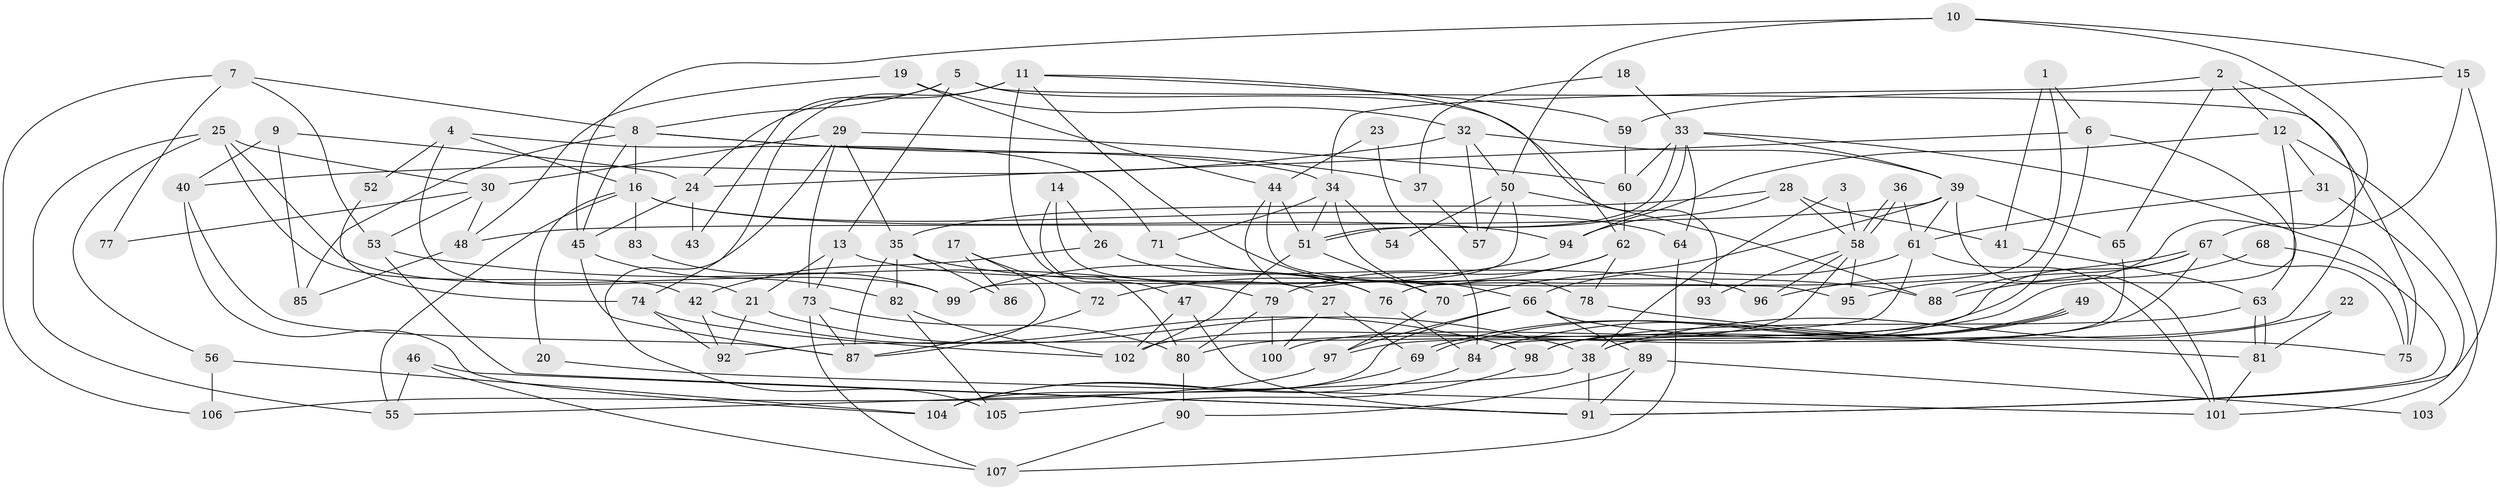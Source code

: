 // coarse degree distribution, {4: 0.16417910447761194, 5: 0.23880597014925373, 2: 0.16417910447761194, 7: 0.029850746268656716, 8: 0.07462686567164178, 6: 0.16417910447761194, 9: 0.05970149253731343, 3: 0.08955223880597014, 10: 0.014925373134328358}
// Generated by graph-tools (version 1.1) at 2025/52/02/27/25 19:52:05]
// undirected, 107 vertices, 214 edges
graph export_dot {
graph [start="1"]
  node [color=gray90,style=filled];
  1;
  2;
  3;
  4;
  5;
  6;
  7;
  8;
  9;
  10;
  11;
  12;
  13;
  14;
  15;
  16;
  17;
  18;
  19;
  20;
  21;
  22;
  23;
  24;
  25;
  26;
  27;
  28;
  29;
  30;
  31;
  32;
  33;
  34;
  35;
  36;
  37;
  38;
  39;
  40;
  41;
  42;
  43;
  44;
  45;
  46;
  47;
  48;
  49;
  50;
  51;
  52;
  53;
  54;
  55;
  56;
  57;
  58;
  59;
  60;
  61;
  62;
  63;
  64;
  65;
  66;
  67;
  68;
  69;
  70;
  71;
  72;
  73;
  74;
  75;
  76;
  77;
  78;
  79;
  80;
  81;
  82;
  83;
  84;
  85;
  86;
  87;
  88;
  89;
  90;
  91;
  92;
  93;
  94;
  95;
  96;
  97;
  98;
  99;
  100;
  101;
  102;
  103;
  104;
  105;
  106;
  107;
  1 -- 41;
  1 -- 6;
  1 -- 76;
  2 -- 65;
  2 -- 12;
  2 -- 34;
  2 -- 38;
  3 -- 38;
  3 -- 58;
  4 -- 21;
  4 -- 16;
  4 -- 52;
  4 -- 71;
  5 -- 8;
  5 -- 13;
  5 -- 43;
  5 -- 75;
  5 -- 93;
  6 -- 24;
  6 -- 63;
  6 -- 100;
  7 -- 53;
  7 -- 8;
  7 -- 77;
  7 -- 106;
  8 -- 45;
  8 -- 34;
  8 -- 16;
  8 -- 37;
  8 -- 85;
  9 -- 85;
  9 -- 24;
  9 -- 40;
  10 -- 15;
  10 -- 50;
  10 -- 45;
  10 -- 95;
  11 -- 74;
  11 -- 66;
  11 -- 24;
  11 -- 59;
  11 -- 62;
  11 -- 80;
  12 -- 94;
  12 -- 31;
  12 -- 80;
  12 -- 103;
  13 -- 73;
  13 -- 96;
  13 -- 21;
  14 -- 26;
  14 -- 27;
  14 -- 47;
  15 -- 67;
  15 -- 91;
  15 -- 59;
  16 -- 64;
  16 -- 20;
  16 -- 55;
  16 -- 83;
  16 -- 94;
  17 -- 87;
  17 -- 72;
  17 -- 86;
  18 -- 33;
  18 -- 37;
  19 -- 48;
  19 -- 44;
  19 -- 32;
  20 -- 101;
  21 -- 38;
  21 -- 92;
  22 -- 38;
  22 -- 81;
  23 -- 84;
  23 -- 44;
  24 -- 45;
  24 -- 43;
  25 -- 55;
  25 -- 99;
  25 -- 30;
  25 -- 42;
  25 -- 56;
  26 -- 42;
  26 -- 76;
  27 -- 100;
  27 -- 69;
  28 -- 58;
  28 -- 35;
  28 -- 41;
  28 -- 94;
  29 -- 30;
  29 -- 73;
  29 -- 35;
  29 -- 60;
  29 -- 105;
  30 -- 53;
  30 -- 48;
  30 -- 77;
  31 -- 101;
  31 -- 61;
  32 -- 39;
  32 -- 40;
  32 -- 50;
  32 -- 57;
  33 -- 51;
  33 -- 51;
  33 -- 60;
  33 -- 39;
  33 -- 64;
  33 -- 75;
  34 -- 51;
  34 -- 54;
  34 -- 71;
  34 -- 78;
  35 -- 87;
  35 -- 82;
  35 -- 86;
  35 -- 88;
  36 -- 61;
  36 -- 58;
  36 -- 58;
  37 -- 57;
  38 -- 55;
  38 -- 91;
  39 -- 61;
  39 -- 48;
  39 -- 65;
  39 -- 70;
  39 -- 101;
  40 -- 87;
  40 -- 104;
  41 -- 63;
  42 -- 92;
  42 -- 98;
  44 -- 95;
  44 -- 51;
  44 -- 70;
  45 -- 82;
  45 -- 87;
  46 -- 91;
  46 -- 107;
  46 -- 55;
  47 -- 102;
  47 -- 91;
  48 -- 85;
  49 -- 69;
  49 -- 69;
  49 -- 84;
  50 -- 88;
  50 -- 54;
  50 -- 57;
  50 -- 99;
  51 -- 70;
  51 -- 102;
  52 -- 74;
  53 -- 79;
  53 -- 91;
  56 -- 106;
  56 -- 104;
  58 -- 97;
  58 -- 93;
  58 -- 95;
  58 -- 96;
  59 -- 60;
  60 -- 62;
  61 -- 66;
  61 -- 101;
  61 -- 92;
  62 -- 72;
  62 -- 78;
  62 -- 79;
  63 -- 81;
  63 -- 81;
  63 -- 98;
  64 -- 107;
  65 -- 84;
  66 -- 75;
  66 -- 104;
  66 -- 89;
  66 -- 97;
  67 -- 102;
  67 -- 75;
  67 -- 88;
  67 -- 96;
  67 -- 98;
  68 -- 88;
  68 -- 91;
  69 -- 104;
  70 -- 97;
  71 -- 76;
  72 -- 87;
  73 -- 87;
  73 -- 80;
  73 -- 107;
  74 -- 102;
  74 -- 92;
  76 -- 84;
  78 -- 81;
  79 -- 80;
  79 -- 100;
  80 -- 90;
  81 -- 101;
  82 -- 105;
  82 -- 102;
  83 -- 99;
  84 -- 104;
  89 -- 91;
  89 -- 90;
  89 -- 103;
  90 -- 107;
  94 -- 99;
  97 -- 106;
  98 -- 105;
}
